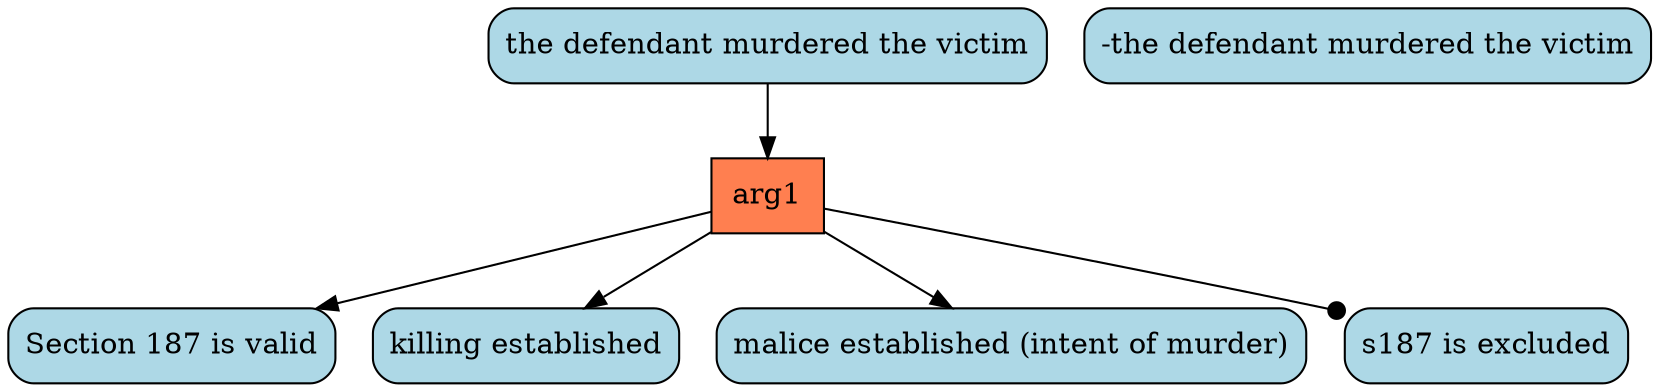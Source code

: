 digraph G{ 
"arg1" [color="black", fillcolor="coral",fixedsize=false, shape=box, style="filled"]; 
"the defendant murdered the victim" [color="black", fillcolor="lightblue", fixedsize=false,  shape="box", style="rounded,filled"]; 
"-the defendant murdered the victim" [color="black", fillcolor="lightblue", fixedsize=false,  shape="box", style="rounded,filled"]; 
"Section 187 is valid" [color="black", fillcolor="lightblue", fixedsize=false,  shape="box", style="rounded,filled"]; 
"killing established" [color="black", fillcolor="lightblue", fixedsize=false,  shape="box", style="rounded,filled"]; 
"malice established (intent of murder)" [color="black", fillcolor="lightblue", fixedsize=false,  shape="box", style="rounded,filled"]; 
"s187 is excluded" [color="black", fillcolor="lightblue", fixedsize=false,  shape="box", style="rounded,filled"]; 
"the defendant murdered the victim" -> "arg1" ; 
"arg1" -> "Section 187 is valid" ; 
"arg1" -> "killing established" ; 
"arg1" -> "malice established (intent of murder)" ; 
"arg1" -> "s187 is excluded" [arrowhead=dot] ; 
}
